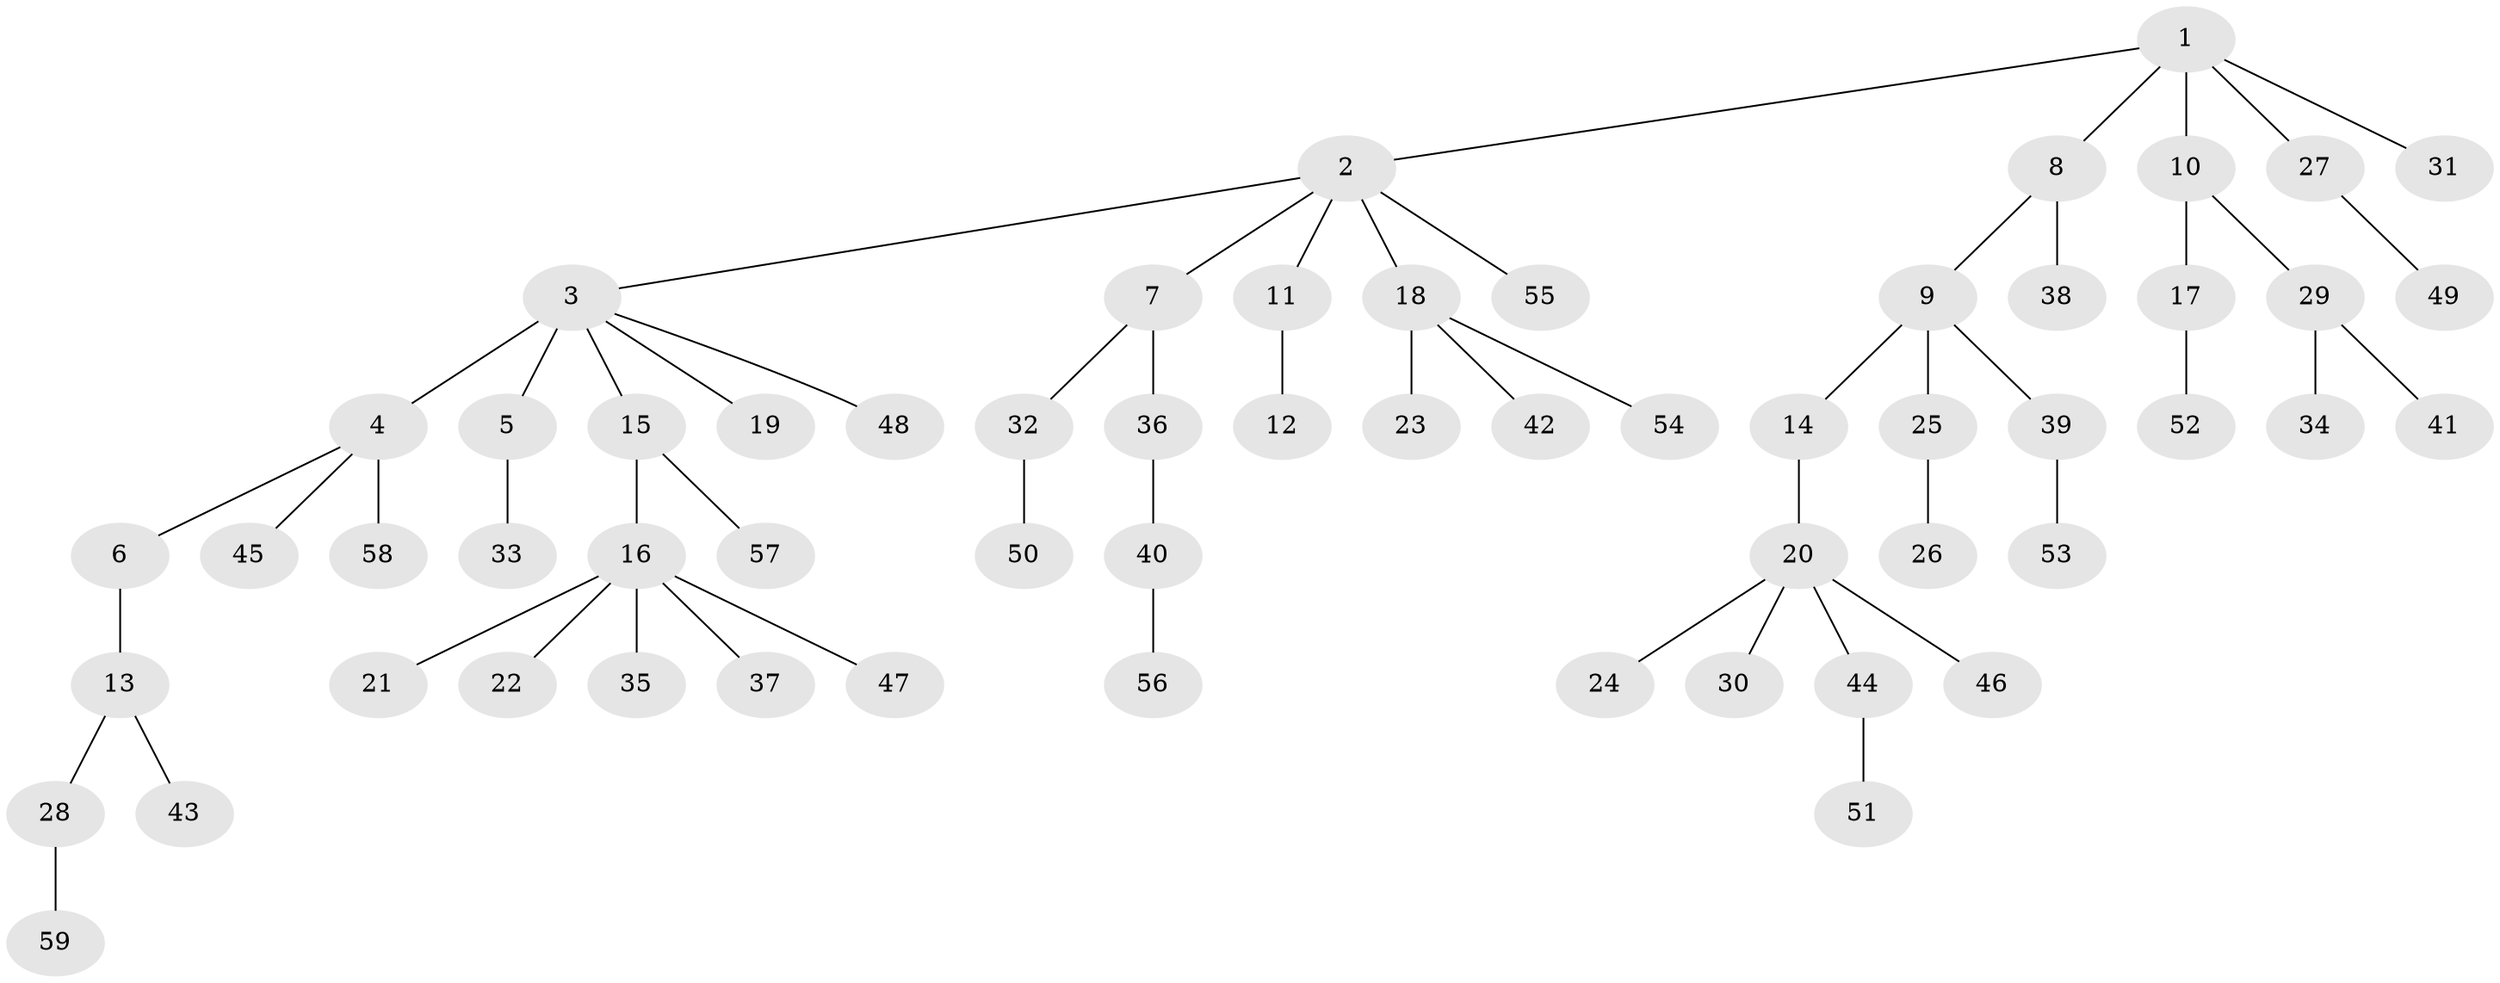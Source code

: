 // original degree distribution, {2: 0.28695652173913044, 7: 0.008695652173913044, 9: 0.008695652173913044, 4: 0.06956521739130435, 3: 0.08695652173913043, 5: 0.02608695652173913, 1: 0.4956521739130435, 6: 0.017391304347826087}
// Generated by graph-tools (version 1.1) at 2025/37/03/09/25 02:37:09]
// undirected, 59 vertices, 58 edges
graph export_dot {
graph [start="1"]
  node [color=gray90,style=filled];
  1;
  2;
  3;
  4;
  5;
  6;
  7;
  8;
  9;
  10;
  11;
  12;
  13;
  14;
  15;
  16;
  17;
  18;
  19;
  20;
  21;
  22;
  23;
  24;
  25;
  26;
  27;
  28;
  29;
  30;
  31;
  32;
  33;
  34;
  35;
  36;
  37;
  38;
  39;
  40;
  41;
  42;
  43;
  44;
  45;
  46;
  47;
  48;
  49;
  50;
  51;
  52;
  53;
  54;
  55;
  56;
  57;
  58;
  59;
  1 -- 2 [weight=1.0];
  1 -- 8 [weight=1.0];
  1 -- 10 [weight=1.0];
  1 -- 27 [weight=1.0];
  1 -- 31 [weight=1.0];
  2 -- 3 [weight=1.0];
  2 -- 7 [weight=1.0];
  2 -- 11 [weight=1.0];
  2 -- 18 [weight=1.0];
  2 -- 55 [weight=1.0];
  3 -- 4 [weight=3.0];
  3 -- 5 [weight=1.0];
  3 -- 15 [weight=1.0];
  3 -- 19 [weight=1.0];
  3 -- 48 [weight=1.0];
  4 -- 6 [weight=1.0];
  4 -- 45 [weight=1.0];
  4 -- 58 [weight=1.0];
  5 -- 33 [weight=2.0];
  6 -- 13 [weight=1.0];
  7 -- 32 [weight=1.0];
  7 -- 36 [weight=1.0];
  8 -- 9 [weight=1.0];
  8 -- 38 [weight=1.0];
  9 -- 14 [weight=1.0];
  9 -- 25 [weight=1.0];
  9 -- 39 [weight=1.0];
  10 -- 17 [weight=1.0];
  10 -- 29 [weight=1.0];
  11 -- 12 [weight=2.0];
  13 -- 28 [weight=1.0];
  13 -- 43 [weight=1.0];
  14 -- 20 [weight=1.0];
  15 -- 16 [weight=1.0];
  15 -- 57 [weight=1.0];
  16 -- 21 [weight=1.0];
  16 -- 22 [weight=1.0];
  16 -- 35 [weight=1.0];
  16 -- 37 [weight=1.0];
  16 -- 47 [weight=1.0];
  17 -- 52 [weight=1.0];
  18 -- 23 [weight=2.0];
  18 -- 42 [weight=1.0];
  18 -- 54 [weight=1.0];
  20 -- 24 [weight=1.0];
  20 -- 30 [weight=1.0];
  20 -- 44 [weight=1.0];
  20 -- 46 [weight=1.0];
  25 -- 26 [weight=1.0];
  27 -- 49 [weight=1.0];
  28 -- 59 [weight=1.0];
  29 -- 34 [weight=1.0];
  29 -- 41 [weight=1.0];
  32 -- 50 [weight=1.0];
  36 -- 40 [weight=1.0];
  39 -- 53 [weight=2.0];
  40 -- 56 [weight=1.0];
  44 -- 51 [weight=1.0];
}
